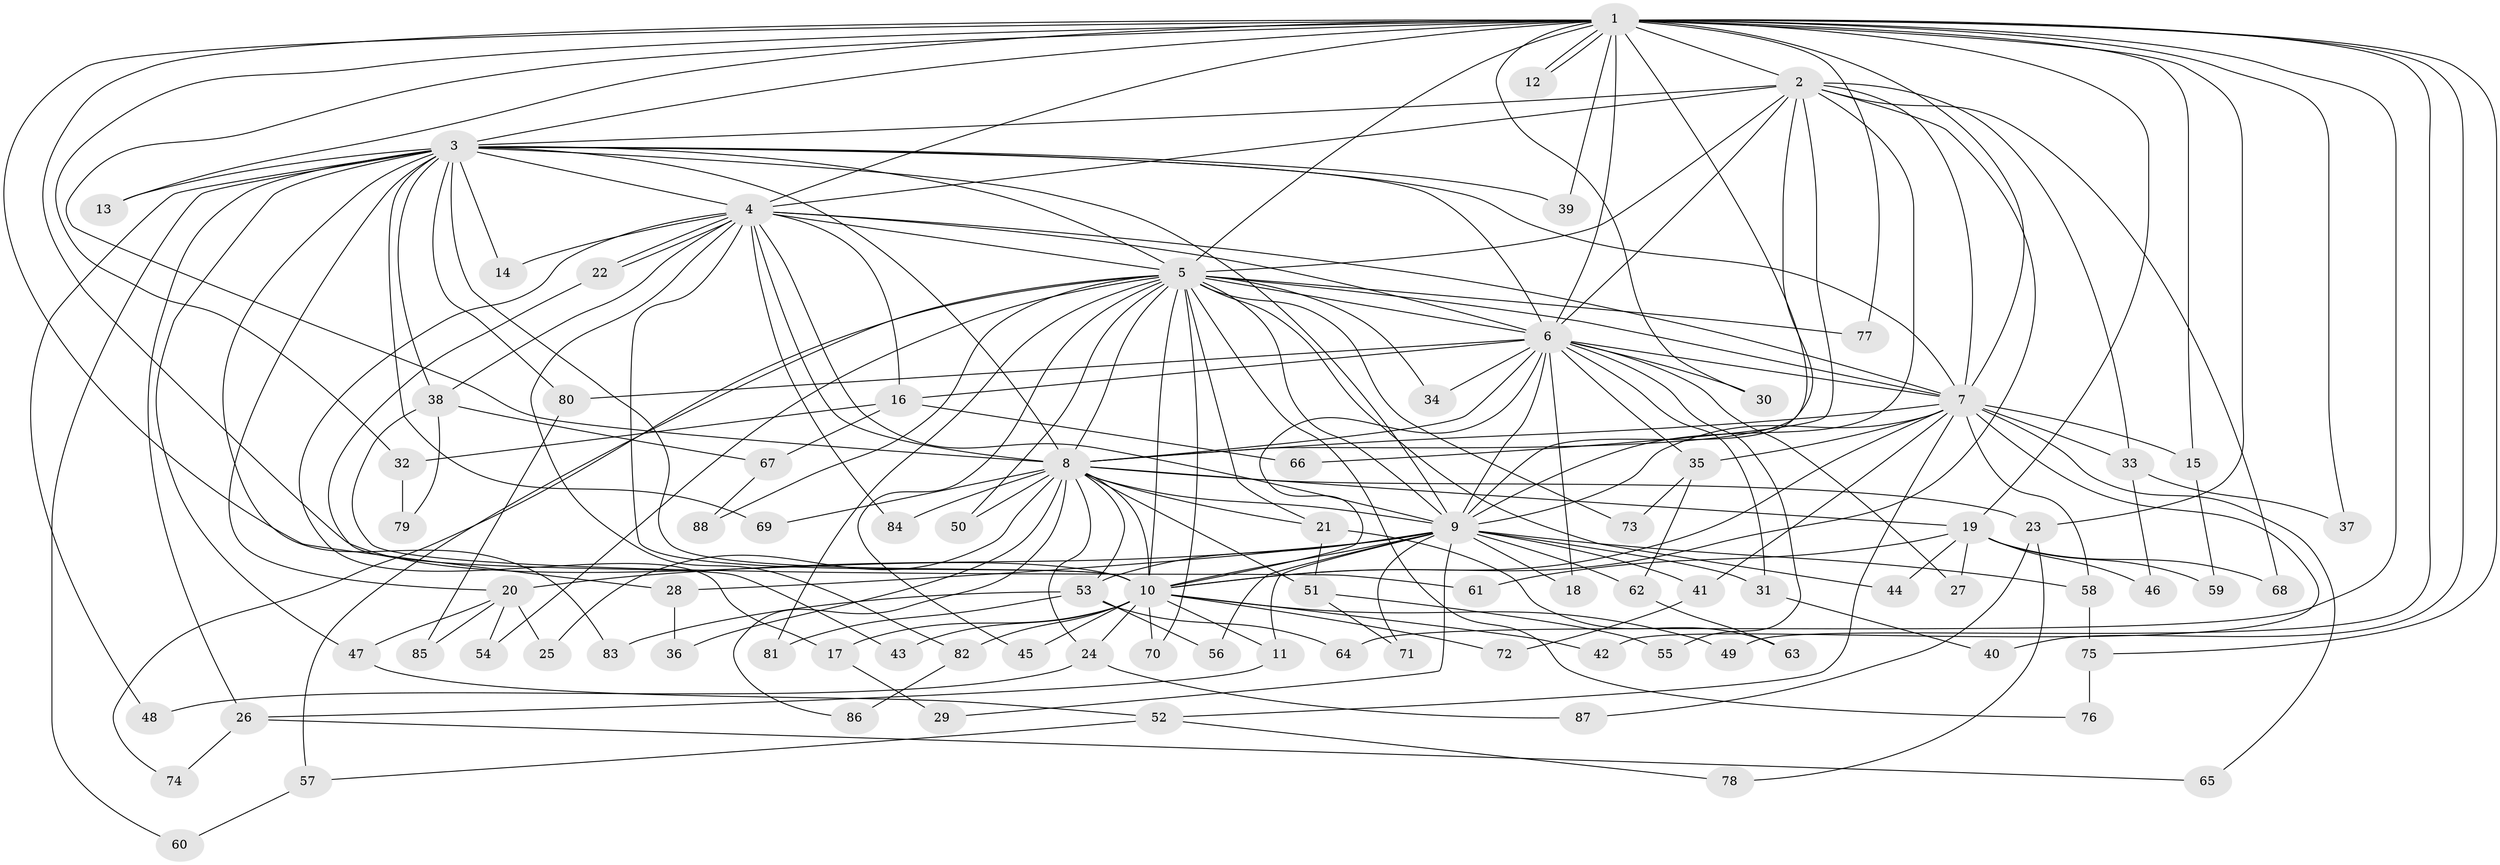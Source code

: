 // Generated by graph-tools (version 1.1) at 2025/49/03/09/25 03:49:43]
// undirected, 88 vertices, 201 edges
graph export_dot {
graph [start="1"]
  node [color=gray90,style=filled];
  1;
  2;
  3;
  4;
  5;
  6;
  7;
  8;
  9;
  10;
  11;
  12;
  13;
  14;
  15;
  16;
  17;
  18;
  19;
  20;
  21;
  22;
  23;
  24;
  25;
  26;
  27;
  28;
  29;
  30;
  31;
  32;
  33;
  34;
  35;
  36;
  37;
  38;
  39;
  40;
  41;
  42;
  43;
  44;
  45;
  46;
  47;
  48;
  49;
  50;
  51;
  52;
  53;
  54;
  55;
  56;
  57;
  58;
  59;
  60;
  61;
  62;
  63;
  64;
  65;
  66;
  67;
  68;
  69;
  70;
  71;
  72;
  73;
  74;
  75;
  76;
  77;
  78;
  79;
  80;
  81;
  82;
  83;
  84;
  85;
  86;
  87;
  88;
  1 -- 2;
  1 -- 3;
  1 -- 4;
  1 -- 5;
  1 -- 6;
  1 -- 7;
  1 -- 8;
  1 -- 9;
  1 -- 10;
  1 -- 12;
  1 -- 12;
  1 -- 13;
  1 -- 15;
  1 -- 19;
  1 -- 23;
  1 -- 28;
  1 -- 30;
  1 -- 32;
  1 -- 37;
  1 -- 39;
  1 -- 40;
  1 -- 49;
  1 -- 64;
  1 -- 75;
  1 -- 77;
  2 -- 3;
  2 -- 4;
  2 -- 5;
  2 -- 6;
  2 -- 7;
  2 -- 8;
  2 -- 9;
  2 -- 10;
  2 -- 33;
  2 -- 66;
  2 -- 68;
  3 -- 4;
  3 -- 5;
  3 -- 6;
  3 -- 7;
  3 -- 8;
  3 -- 9;
  3 -- 10;
  3 -- 13;
  3 -- 14;
  3 -- 20;
  3 -- 26;
  3 -- 38;
  3 -- 39;
  3 -- 47;
  3 -- 48;
  3 -- 60;
  3 -- 69;
  3 -- 80;
  3 -- 83;
  4 -- 5;
  4 -- 6;
  4 -- 7;
  4 -- 8;
  4 -- 9;
  4 -- 10;
  4 -- 14;
  4 -- 16;
  4 -- 17;
  4 -- 22;
  4 -- 22;
  4 -- 38;
  4 -- 82;
  4 -- 84;
  5 -- 6;
  5 -- 7;
  5 -- 8;
  5 -- 9;
  5 -- 10;
  5 -- 21;
  5 -- 34;
  5 -- 44;
  5 -- 45;
  5 -- 50;
  5 -- 54;
  5 -- 57;
  5 -- 70;
  5 -- 73;
  5 -- 74;
  5 -- 76;
  5 -- 77;
  5 -- 81;
  5 -- 88;
  6 -- 7;
  6 -- 8;
  6 -- 9;
  6 -- 10;
  6 -- 16;
  6 -- 18;
  6 -- 27;
  6 -- 30;
  6 -- 31;
  6 -- 34;
  6 -- 35;
  6 -- 55;
  6 -- 80;
  7 -- 8;
  7 -- 9;
  7 -- 10;
  7 -- 15;
  7 -- 33;
  7 -- 35;
  7 -- 41;
  7 -- 42;
  7 -- 52;
  7 -- 58;
  7 -- 65;
  8 -- 9;
  8 -- 10;
  8 -- 19;
  8 -- 21;
  8 -- 23;
  8 -- 24;
  8 -- 25;
  8 -- 36;
  8 -- 50;
  8 -- 51;
  8 -- 53;
  8 -- 69;
  8 -- 84;
  8 -- 86;
  9 -- 10;
  9 -- 11;
  9 -- 18;
  9 -- 20;
  9 -- 28;
  9 -- 29;
  9 -- 31;
  9 -- 41;
  9 -- 53;
  9 -- 56;
  9 -- 58;
  9 -- 62;
  9 -- 71;
  10 -- 11;
  10 -- 17;
  10 -- 24;
  10 -- 42;
  10 -- 43;
  10 -- 45;
  10 -- 49;
  10 -- 70;
  10 -- 72;
  10 -- 82;
  11 -- 26;
  15 -- 59;
  16 -- 32;
  16 -- 66;
  16 -- 67;
  17 -- 29;
  19 -- 27;
  19 -- 44;
  19 -- 46;
  19 -- 59;
  19 -- 61;
  19 -- 68;
  20 -- 25;
  20 -- 47;
  20 -- 54;
  20 -- 85;
  21 -- 51;
  21 -- 63;
  22 -- 43;
  23 -- 78;
  23 -- 87;
  24 -- 48;
  24 -- 87;
  26 -- 65;
  26 -- 74;
  28 -- 36;
  31 -- 40;
  32 -- 79;
  33 -- 37;
  33 -- 46;
  35 -- 62;
  35 -- 73;
  38 -- 61;
  38 -- 67;
  38 -- 79;
  41 -- 72;
  47 -- 52;
  51 -- 55;
  51 -- 71;
  52 -- 57;
  52 -- 78;
  53 -- 56;
  53 -- 64;
  53 -- 81;
  53 -- 83;
  57 -- 60;
  58 -- 75;
  62 -- 63;
  67 -- 88;
  75 -- 76;
  80 -- 85;
  82 -- 86;
}
